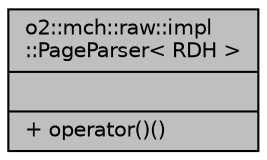 digraph "o2::mch::raw::impl::PageParser&lt; RDH &gt;"
{
 // INTERACTIVE_SVG=YES
  bgcolor="transparent";
  edge [fontname="Helvetica",fontsize="10",labelfontname="Helvetica",labelfontsize="10"];
  node [fontname="Helvetica",fontsize="10",shape=record];
  Node1 [label="{o2::mch::raw::impl\l::PageParser\< RDH \>\n||+ operator()()\l}",height=0.2,width=0.4,color="black", fillcolor="grey75", style="filled", fontcolor="black"];
}
